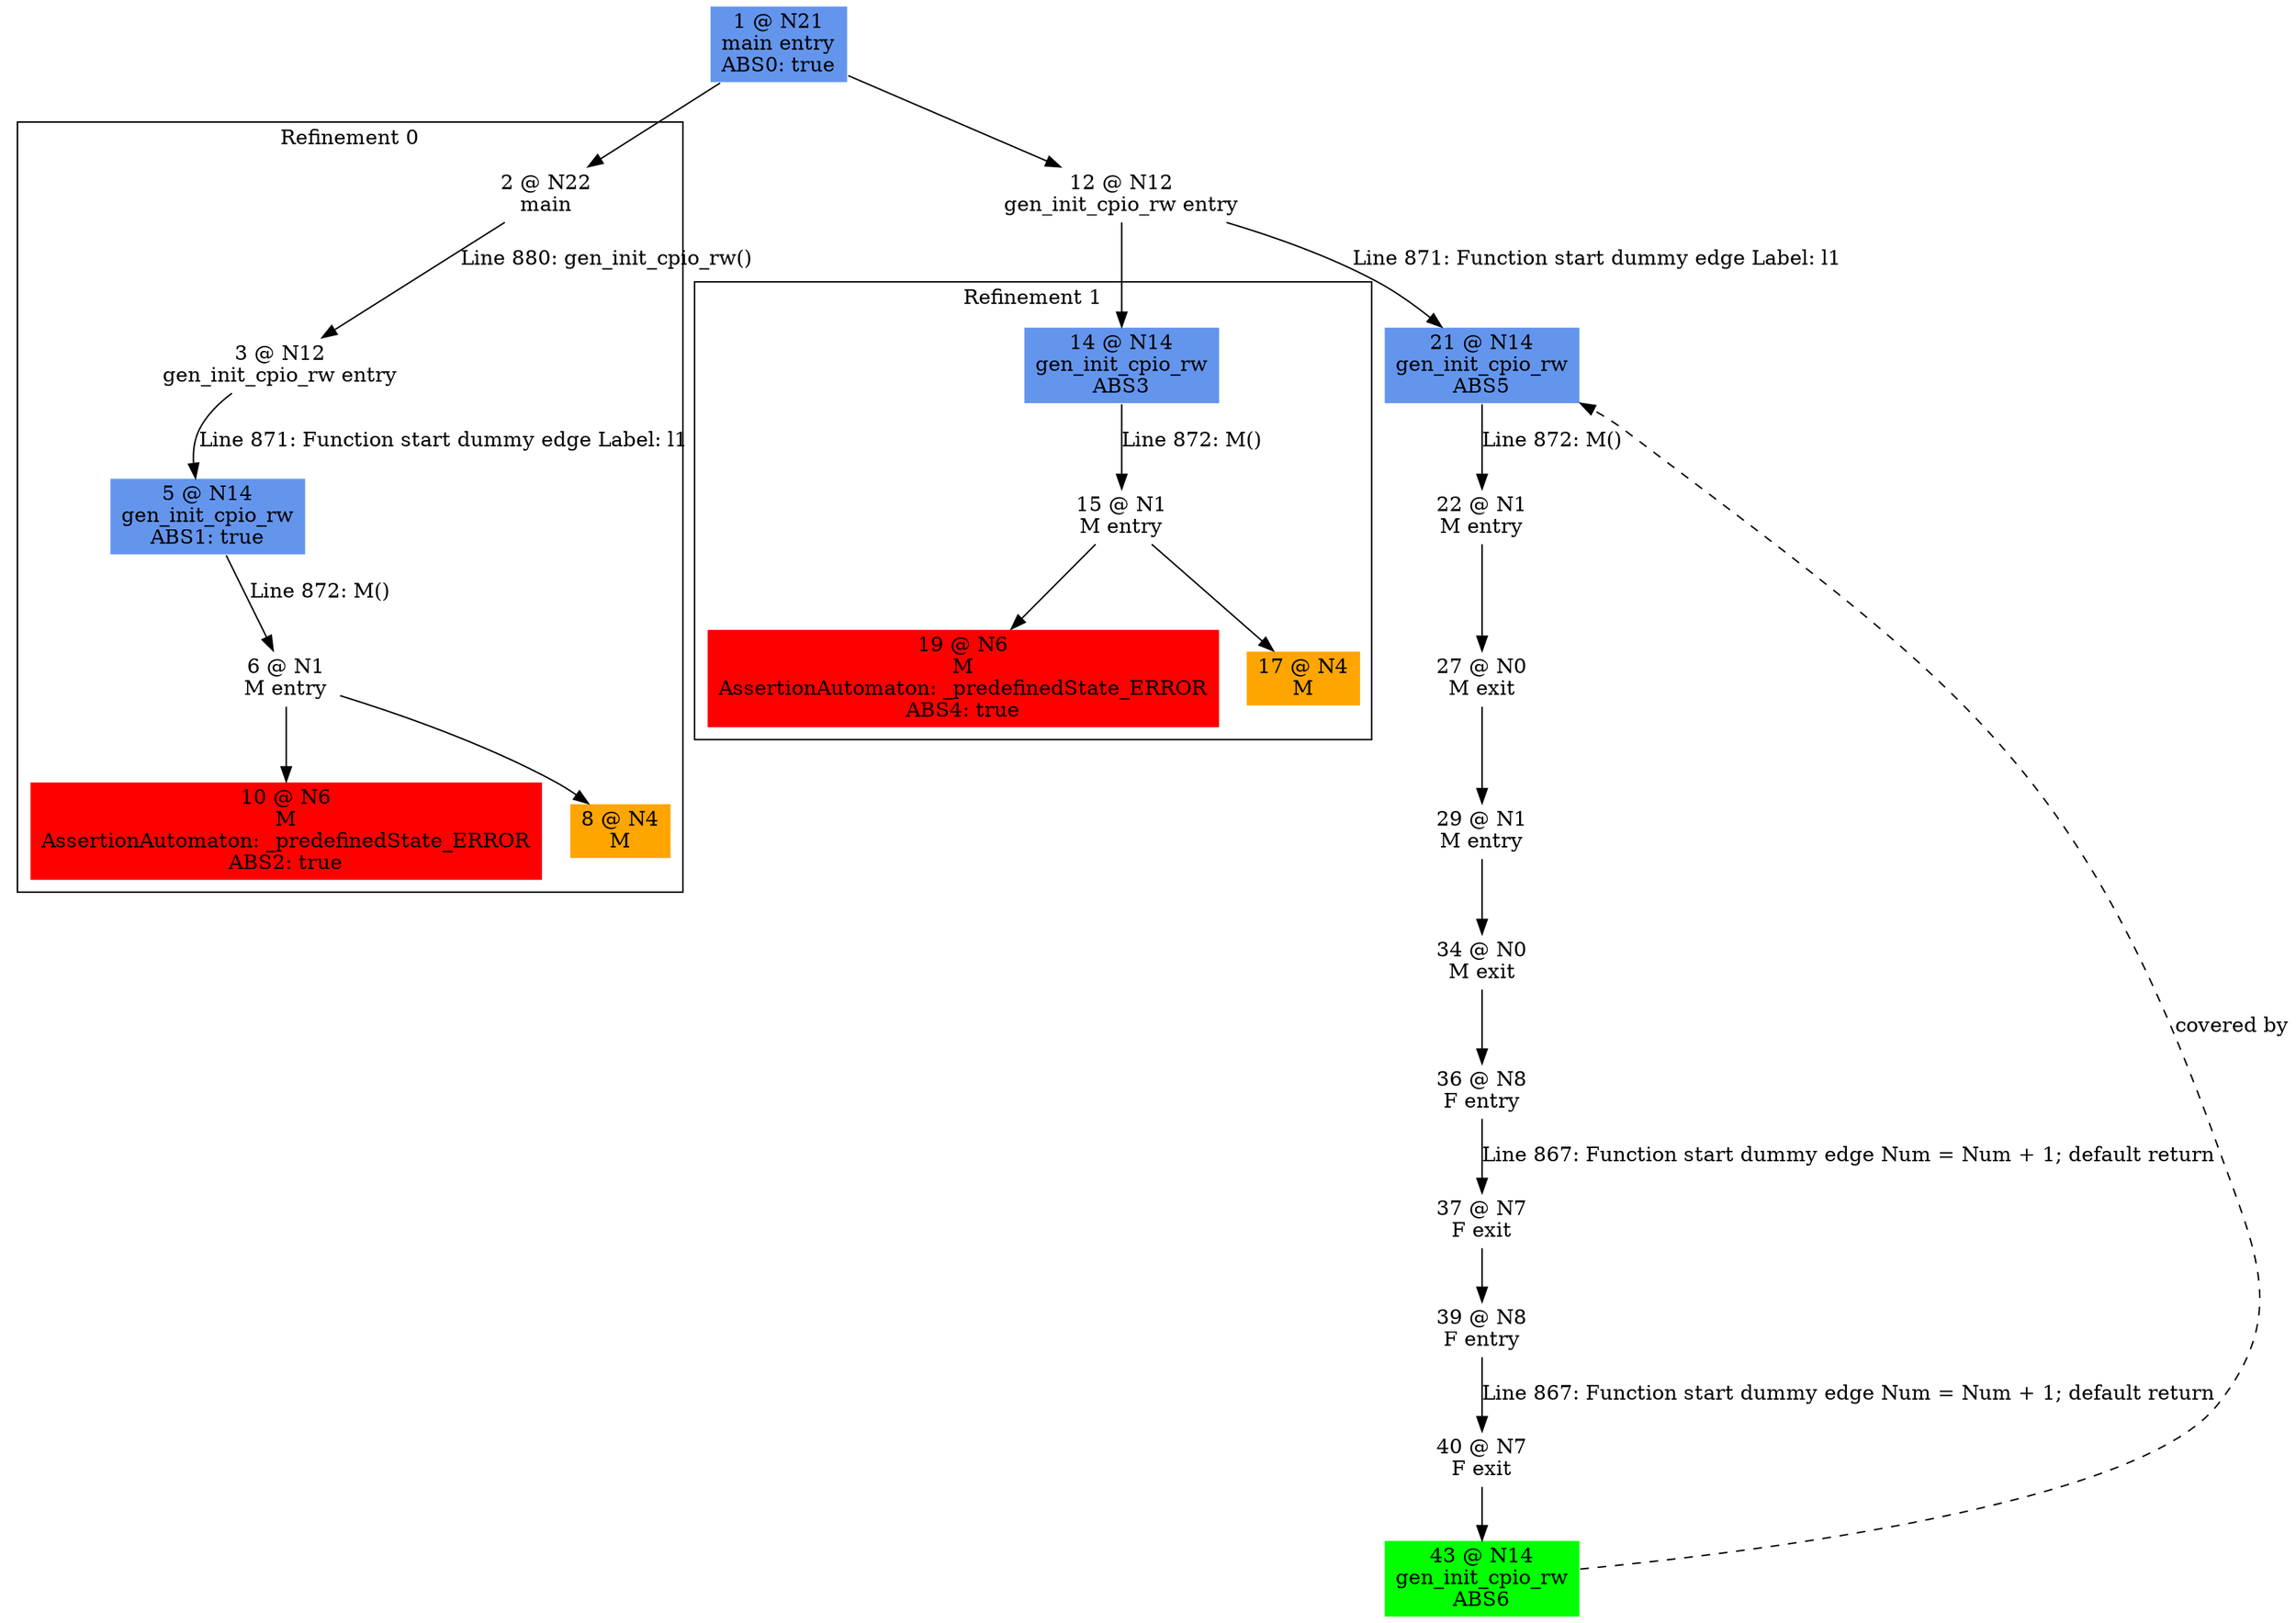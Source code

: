 digraph ARG {
node [style="filled" shape="box" color="white"]
subgraph cluster_0 {
label="Refinement 0"
2 [label="2 @ N22\nmain" id="2"]
3 [label="3 @ N12\ngen_init_cpio_rw entry" id="3"]
5 [fillcolor="cornflowerblue" label="5 @ N14\ngen_init_cpio_rw\nABS1: true" id="5"]
6 [label="6 @ N1\nM entry" id="6"]
10 [fillcolor="red" label="10 @ N6\nM\nAssertionAutomaton: _predefinedState_ERROR\nABS2: true" id="10"]
8 [fillcolor="orange" label="8 @ N4\nM" id="8"]
2 -> 3 [label="Line 880: gen_init_cpio_rw()" id="2 -> 3"]
3 -> 5 [label="Line 871: Function start dummy edge Label: l1" id="3 -> 5"]
5 -> 6 [label="Line 872: M()" id="5 -> 6"]
6 -> 8 []
6 -> 10 []
}
1 -> 2
subgraph cluster_1 {
label="Refinement 1"
14 [fillcolor="cornflowerblue" label="14 @ N14\ngen_init_cpio_rw\nABS3" id="14"]
15 [label="15 @ N1\nM entry" id="15"]
19 [fillcolor="red" label="19 @ N6\nM\nAssertionAutomaton: _predefinedState_ERROR\nABS4: true" id="19"]
17 [fillcolor="orange" label="17 @ N4\nM" id="17"]
14 -> 15 [label="Line 872: M()" id="14 -> 15"]
15 -> 17 []
15 -> 19 []
}
12 -> 14
1 [fillcolor="cornflowerblue" label="1 @ N21\nmain entry\nABS0: true" id="1"]
12 [label="12 @ N12\ngen_init_cpio_rw entry" id="12"]
21 [fillcolor="cornflowerblue" label="21 @ N14\ngen_init_cpio_rw\nABS5" id="21"]
22 [label="22 @ N1\nM entry" id="22"]
27 [label="27 @ N0\nM exit" id="27"]
29 [label="29 @ N1\nM entry" id="29"]
34 [label="34 @ N0\nM exit" id="34"]
36 [label="36 @ N8\nF entry" id="36"]
37 [label="37 @ N7\nF exit" id="37"]
39 [label="39 @ N8\nF entry" id="39"]
40 [label="40 @ N7\nF exit" id="40"]
43 [fillcolor="green" label="43 @ N14\ngen_init_cpio_rw\nABS6" id="43"]
1 -> 12 []
12 -> 21 [label="Line 871: Function start dummy edge Label: l1" id="12 -> 21"]
43 -> 21 [style="dashed" weight="0" label="covered by"]
21 -> 22 [label="Line 872: M()" id="21 -> 22"]
22 -> 27 []
27 -> 29 []
29 -> 34 []
34 -> 36 []
36 -> 37 [label="Line 867: Function start dummy edge Num = Num + 1; default return" id="36 -> 37"]
37 -> 39 []
39 -> 40 [label="Line 867: Function start dummy edge Num = Num + 1; default return" id="39 -> 40"]
40 -> 43 []
}
